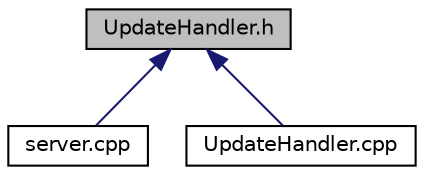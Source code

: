 digraph "UpdateHandler.h"
{
  edge [fontname="Helvetica",fontsize="10",labelfontname="Helvetica",labelfontsize="10"];
  node [fontname="Helvetica",fontsize="10",shape=record];
  Node1 [label="UpdateHandler.h",height=0.2,width=0.4,color="black", fillcolor="grey75", style="filled", fontcolor="black"];
  Node1 -> Node2 [dir="back",color="midnightblue",fontsize="10",style="solid"];
  Node2 [label="server.cpp",height=0.2,width=0.4,color="black", fillcolor="white", style="filled",URL="$server_8cpp.html"];
  Node1 -> Node3 [dir="back",color="midnightblue",fontsize="10",style="solid"];
  Node3 [label="UpdateHandler.cpp",height=0.2,width=0.4,color="black", fillcolor="white", style="filled",URL="$UpdateHandler_8cpp.html"];
}
